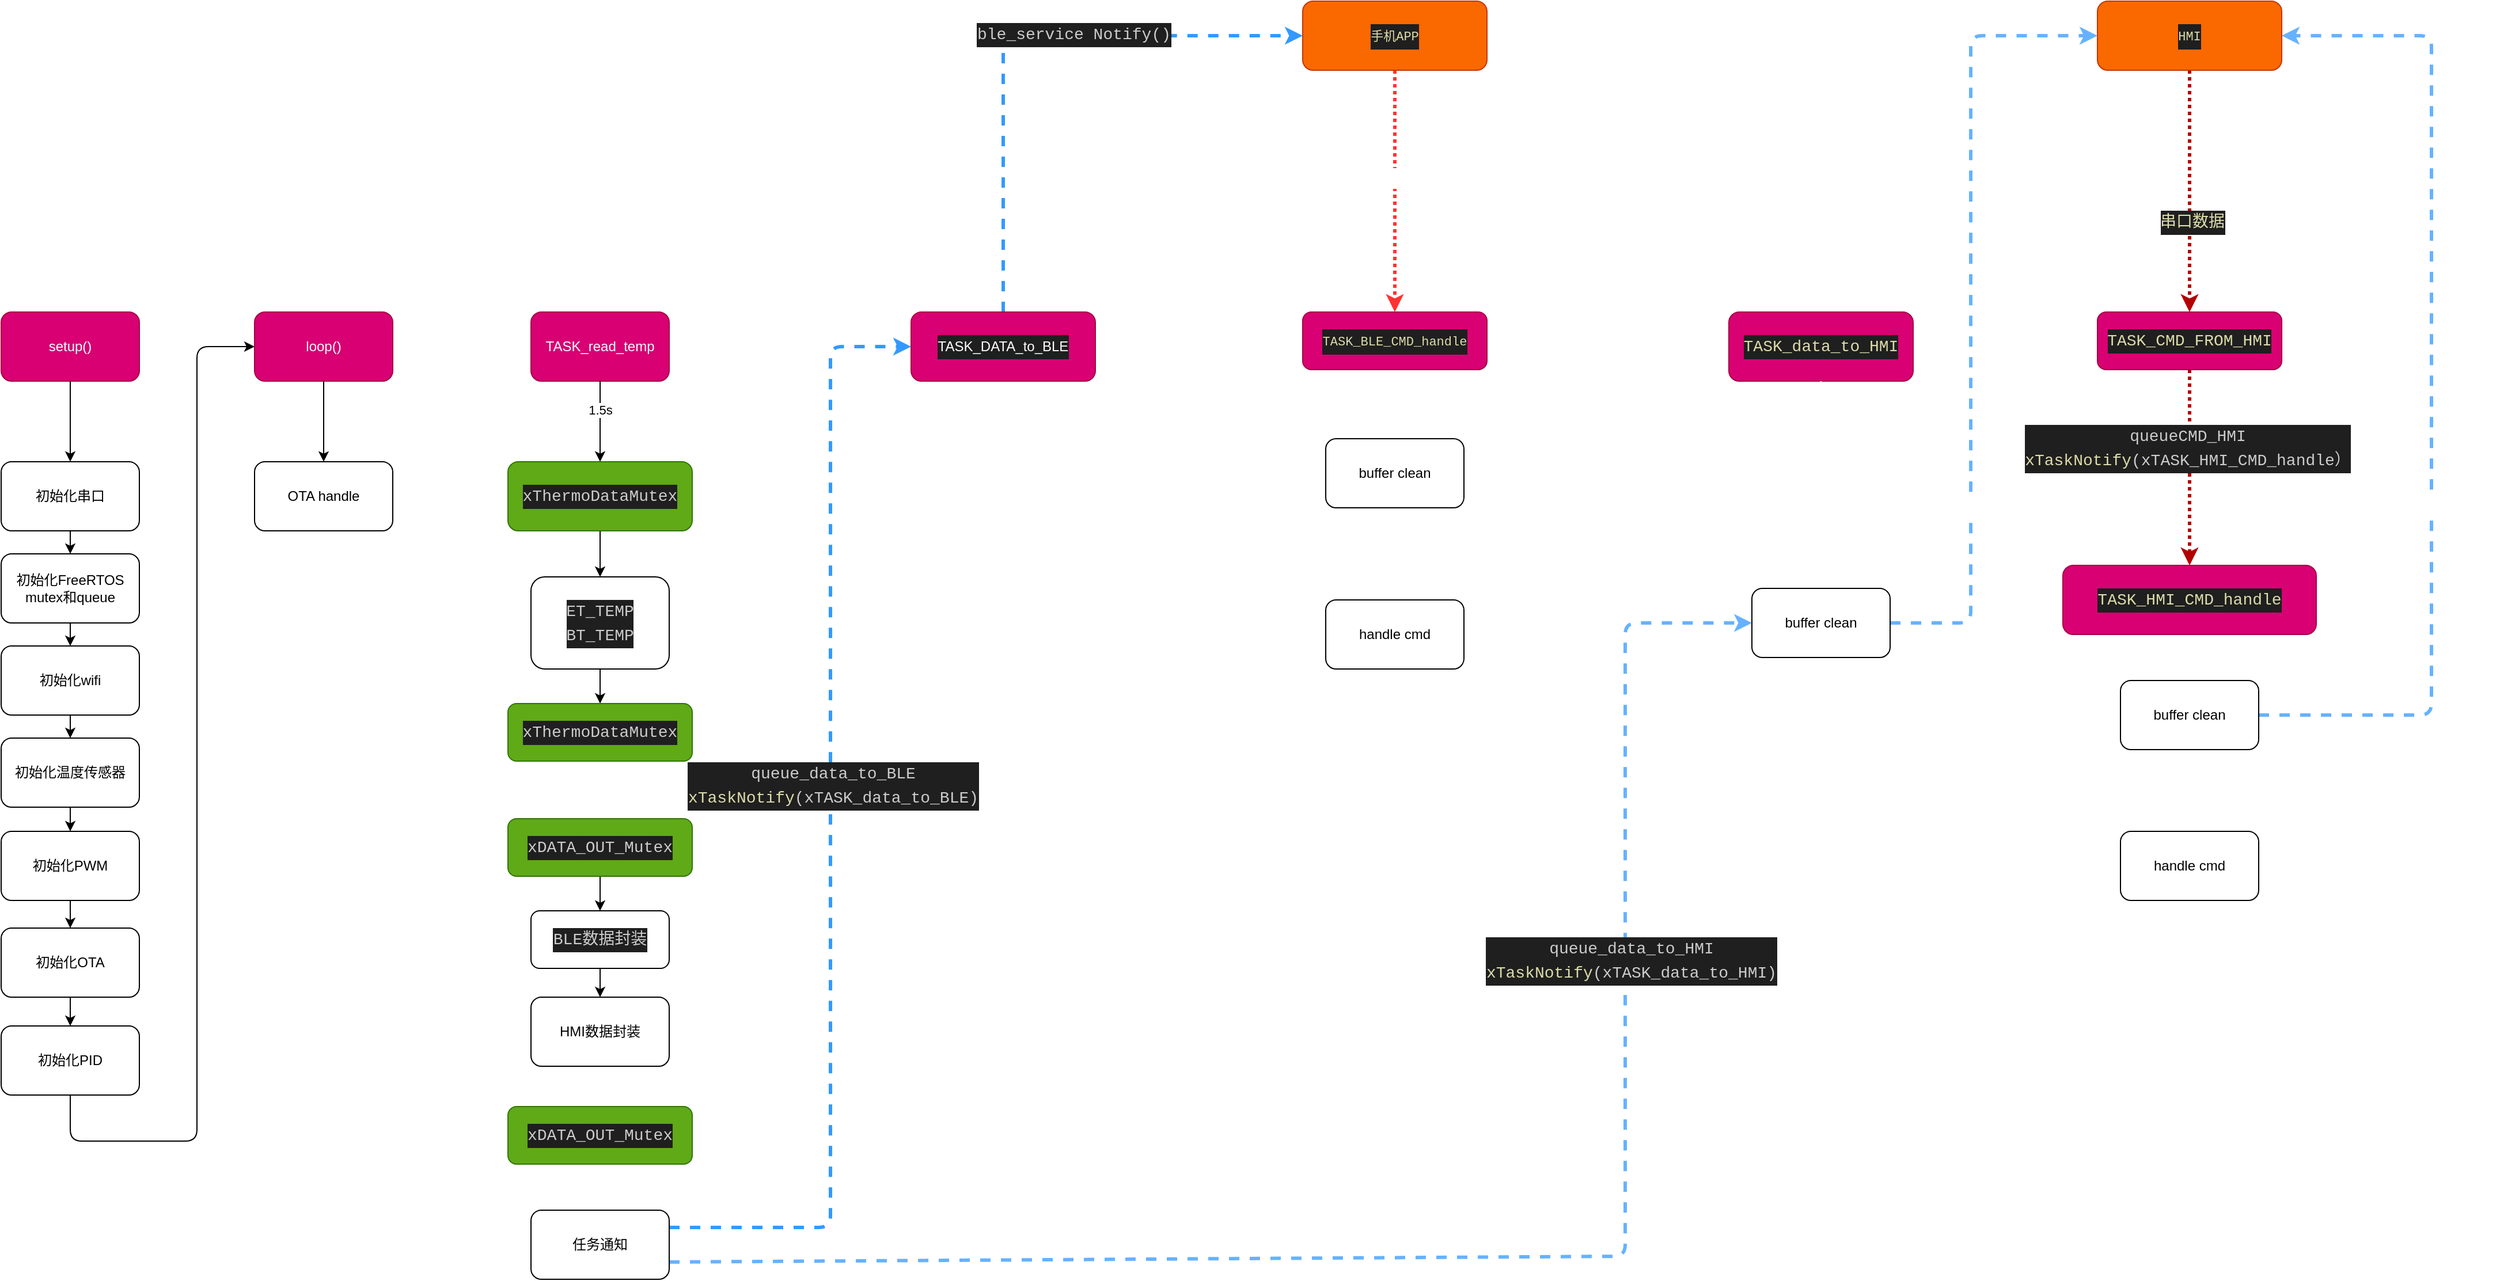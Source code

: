 <mxfile>
    <diagram id="BzFfho2s-DosaZCxsHBp" name="第 1 页">
        <mxGraphModel dx="3360" dy="2622" grid="1" gridSize="10" guides="1" tooltips="1" connect="1" arrows="1" fold="1" page="1" pageScale="1" pageWidth="827" pageHeight="1169" math="0" shadow="0">
            <root>
                <mxCell id="0"/>
                <mxCell id="1" parent="0"/>
                <mxCell id="4" style="edgeStyle=none;html=1;exitX=0.5;exitY=1;exitDx=0;exitDy=0;" parent="1" source="2" target="3" edge="1">
                    <mxGeometry relative="1" as="geometry"/>
                </mxCell>
                <mxCell id="5" value="1.5s" style="edgeLabel;html=1;align=center;verticalAlign=middle;resizable=0;points=[];" parent="4" vertex="1" connectable="0">
                    <mxGeometry x="-0.329" relative="1" as="geometry">
                        <mxPoint y="1" as="offset"/>
                    </mxGeometry>
                </mxCell>
                <mxCell id="2" value="TASK_read_temp" style="rounded=1;whiteSpace=wrap;html=1;fillColor=#d80073;fontColor=#ffffff;strokeColor=#A50040;" parent="1" vertex="1">
                    <mxGeometry x="270" y="130" width="120" height="60" as="geometry"/>
                </mxCell>
                <mxCell id="7" style="edgeStyle=none;html=1;exitX=0.5;exitY=1;exitDx=0;exitDy=0;entryX=0.5;entryY=0;entryDx=0;entryDy=0;" parent="1" source="3" target="8" edge="1">
                    <mxGeometry relative="1" as="geometry">
                        <mxPoint x="330" y="390" as="targetPoint"/>
                    </mxGeometry>
                </mxCell>
                <mxCell id="3" value="&lt;div style=&quot;color: rgb(204, 204, 204); background-color: rgb(31, 31, 31); font-family: Menlo, Menlo, Menlo, Menlo, Monaco, &amp;quot;Courier New&amp;quot;, monospace; font-size: 14px; line-height: 21px;&quot;&gt;xThermoDataMutex&lt;/div&gt;" style="whiteSpace=wrap;html=1;rounded=1;fillColor=#60a917;fontColor=#ffffff;strokeColor=#2D7600;" parent="1" vertex="1">
                    <mxGeometry x="250" y="260" width="160" height="60" as="geometry"/>
                </mxCell>
                <mxCell id="13" style="edgeStyle=none;html=1;exitX=0.5;exitY=1;exitDx=0;exitDy=0;" parent="1" source="8" target="12" edge="1">
                    <mxGeometry relative="1" as="geometry"/>
                </mxCell>
                <mxCell id="8" value="&lt;div style=&quot;color: rgb(204, 204, 204); background-color: rgb(31, 31, 31); font-family: Menlo, Menlo, Menlo, Menlo, Monaco, &amp;quot;Courier New&amp;quot;, monospace; font-size: 14px; line-height: 21px;&quot;&gt;ET_TEMP&lt;/div&gt;&lt;div style=&quot;color: rgb(204, 204, 204); background-color: rgb(31, 31, 31); font-family: Menlo, Menlo, Menlo, Menlo, Monaco, &amp;quot;Courier New&amp;quot;, monospace; font-size: 14px; line-height: 21px;&quot;&gt;&lt;div style=&quot;line-height: 21px;&quot;&gt;&lt;div style=&quot;line-height: 21px;&quot;&gt;BT_TEMP&lt;/div&gt;&lt;/div&gt;&lt;/div&gt;" style="rounded=1;whiteSpace=wrap;html=1;" parent="1" vertex="1">
                    <mxGeometry x="270" y="360" width="120" height="80" as="geometry"/>
                </mxCell>
                <mxCell id="74" style="edgeStyle=none;html=1;" edge="1" parent="1" target="73">
                    <mxGeometry relative="1" as="geometry">
                        <mxPoint x="330" y="620" as="sourcePoint"/>
                    </mxGeometry>
                </mxCell>
                <mxCell id="111" style="edgeStyle=none;html=1;exitX=0.5;exitY=1;exitDx=0;exitDy=0;strokeColor=#FFFFFF;strokeWidth=1;fontFamily=Helvetica;fontSize=15;fontColor=#FFFFFF;startSize=8;endSize=6;" edge="1" parent="1" source="12" target="110">
                    <mxGeometry relative="1" as="geometry"/>
                </mxCell>
                <mxCell id="12" value="&lt;div style=&quot;color: rgb(204, 204, 204); background-color: rgb(31, 31, 31); font-family: Menlo, Menlo, Menlo, Menlo, Monaco, &amp;quot;Courier New&amp;quot;, monospace; font-size: 14px; line-height: 21px;&quot;&gt;xThermoDataMutex&lt;/div&gt;" style="whiteSpace=wrap;html=1;rounded=1;fillColor=#60a917;fontColor=#ffffff;strokeColor=#2D7600;" parent="1" vertex="1">
                    <mxGeometry x="250" y="470" width="160" height="50" as="geometry"/>
                </mxCell>
                <mxCell id="18" style="edgeStyle=none;html=1;exitX=0.5;exitY=1;exitDx=0;exitDy=0;entryX=0.5;entryY=0;entryDx=0;entryDy=0;" parent="1" source="15" edge="1">
                    <mxGeometry relative="1" as="geometry">
                        <mxPoint x="90" y="260" as="targetPoint"/>
                    </mxGeometry>
                </mxCell>
                <mxCell id="15" value="loop()" style="rounded=1;whiteSpace=wrap;html=1;fillColor=#d80073;fontColor=#ffffff;strokeColor=#A50040;" parent="1" vertex="1">
                    <mxGeometry x="30" y="130" width="120" height="60" as="geometry"/>
                </mxCell>
                <mxCell id="57" style="edgeStyle=none;html=1;exitX=0.5;exitY=1;exitDx=0;exitDy=0;entryX=0.5;entryY=0;entryDx=0;entryDy=0;" parent="1" source="16" target="52" edge="1">
                    <mxGeometry relative="1" as="geometry"/>
                </mxCell>
                <mxCell id="16" value="setup()" style="rounded=1;whiteSpace=wrap;html=1;fillColor=#d80073;fontColor=#ffffff;strokeColor=#A50040;" parent="1" vertex="1">
                    <mxGeometry x="-190" y="130" width="120" height="60" as="geometry"/>
                </mxCell>
                <mxCell id="25" style="edgeStyle=none;html=1;exitX=0;exitY=0.5;exitDx=0;exitDy=0;entryX=0;entryY=0.5;entryDx=0;entryDy=0;" parent="1" source="23" edge="1">
                    <mxGeometry relative="1" as="geometry">
                        <Array as="points">
                            <mxPoint x="204" y="550"/>
                            <mxPoint x="204" y="425"/>
                        </Array>
                        <mxPoint x="274" y="425" as="targetPoint"/>
                    </mxGeometry>
                </mxCell>
                <mxCell id="59" style="edgeStyle=none;html=1;exitX=0.5;exitY=1;exitDx=0;exitDy=0;entryX=0.5;entryY=0;entryDx=0;entryDy=0;" parent="1" source="52" target="58" edge="1">
                    <mxGeometry relative="1" as="geometry"/>
                </mxCell>
                <mxCell id="52" value="初始化串口" style="whiteSpace=wrap;html=1;rounded=1;" parent="1" vertex="1">
                    <mxGeometry x="-190" y="260" width="120" height="60" as="geometry"/>
                </mxCell>
                <mxCell id="56" value="" style="edgeStyle=none;html=1;" parent="1" source="53" target="55" edge="1">
                    <mxGeometry relative="1" as="geometry"/>
                </mxCell>
                <mxCell id="53" value="初始化wifi" style="whiteSpace=wrap;html=1;rounded=1;" parent="1" vertex="1">
                    <mxGeometry x="-190" y="420" width="120" height="60" as="geometry"/>
                </mxCell>
                <mxCell id="62" value="" style="edgeStyle=none;html=1;" parent="1" source="55" target="61" edge="1">
                    <mxGeometry relative="1" as="geometry"/>
                </mxCell>
                <mxCell id="55" value="初始化温度传感器" style="whiteSpace=wrap;html=1;rounded=1;" parent="1" vertex="1">
                    <mxGeometry x="-190" y="500" width="120" height="60" as="geometry"/>
                </mxCell>
                <mxCell id="60" style="edgeStyle=none;html=1;exitX=0.5;exitY=1;exitDx=0;exitDy=0;" parent="1" source="58" target="53" edge="1">
                    <mxGeometry relative="1" as="geometry"/>
                </mxCell>
                <mxCell id="58" value="初始化FreeRTOS mutex和queue" style="rounded=1;whiteSpace=wrap;html=1;" parent="1" vertex="1">
                    <mxGeometry x="-190" y="340" width="120" height="60" as="geometry"/>
                </mxCell>
                <mxCell id="69" style="edgeStyle=none;html=1;exitX=0.5;exitY=1;exitDx=0;exitDy=0;entryX=0.5;entryY=0;entryDx=0;entryDy=0;" edge="1" parent="1" source="61" target="67">
                    <mxGeometry relative="1" as="geometry"/>
                </mxCell>
                <mxCell id="61" value="初始化PWM" style="whiteSpace=wrap;html=1;rounded=1;" parent="1" vertex="1">
                    <mxGeometry x="-190" y="581" width="120" height="60" as="geometry"/>
                </mxCell>
                <mxCell id="65" style="edgeStyle=none;html=1;entryX=0;entryY=0.5;entryDx=0;entryDy=0;exitX=0.5;exitY=1;exitDx=0;exitDy=0;" parent="1" source="70" target="15" edge="1">
                    <mxGeometry relative="1" as="geometry">
                        <Array as="points">
                            <mxPoint x="-130" y="850"/>
                            <mxPoint x="-20" y="850"/>
                            <mxPoint x="-20" y="780"/>
                            <mxPoint x="-20" y="160"/>
                        </Array>
                        <mxPoint x="-171" y="890" as="sourcePoint"/>
                    </mxGeometry>
                </mxCell>
                <mxCell id="71" style="edgeStyle=none;html=1;exitX=0.5;exitY=1;exitDx=0;exitDy=0;entryX=0.5;entryY=0;entryDx=0;entryDy=0;" edge="1" parent="1" source="67" target="70">
                    <mxGeometry relative="1" as="geometry"/>
                </mxCell>
                <mxCell id="67" value="初始化OTA" style="whiteSpace=wrap;html=1;rounded=1;" vertex="1" parent="1">
                    <mxGeometry x="-190" y="665" width="120" height="60" as="geometry"/>
                </mxCell>
                <mxCell id="70" value="初始化PID" style="whiteSpace=wrap;html=1;rounded=1;" vertex="1" parent="1">
                    <mxGeometry x="-190" y="750" width="120" height="60" as="geometry"/>
                </mxCell>
                <mxCell id="72" value="OTA handle" style="whiteSpace=wrap;html=1;rounded=1;" vertex="1" parent="1">
                    <mxGeometry x="30" y="260" width="120" height="60" as="geometry"/>
                </mxCell>
                <mxCell id="76" value="" style="edgeStyle=none;html=1;" edge="1" parent="1" source="73" target="75">
                    <mxGeometry relative="1" as="geometry"/>
                </mxCell>
                <mxCell id="87" style="edgeStyle=none;html=1;exitX=1;exitY=0.25;exitDx=0;exitDy=0;entryX=0;entryY=0.5;entryDx=0;entryDy=0;dashed=1;strokeWidth=3;fontFamily=Helvetica;fontSize=11;fontColor=#FFFFFF;startSize=8;endSize=6;strokeColor=#3399FF;" edge="1" parent="1" source="114" target="77">
                    <mxGeometry relative="1" as="geometry">
                        <Array as="points">
                            <mxPoint x="530" y="925"/>
                            <mxPoint x="530" y="160"/>
                        </Array>
                    </mxGeometry>
                </mxCell>
                <mxCell id="88" value="&lt;div style=&quot;color: rgb(204, 204, 204); background-color: rgb(31, 31, 31); font-family: consolas, Menlo, Monaco, &amp;quot;Courier New&amp;quot;, monospace; font-size: 14px; line-height: 21px;&quot;&gt;queue_data_to_BLE&lt;/div&gt;&lt;div style=&quot;color: rgb(204, 204, 204); background-color: rgb(31, 31, 31); font-family: consolas, Menlo, Monaco, &amp;quot;Courier New&amp;quot;, monospace; font-size: 14px; line-height: 21px;&quot;&gt;&lt;div style=&quot;line-height: 21px;&quot;&gt;&lt;span style=&quot;color: #dcdcaa;&quot;&gt;xTaskNotify&lt;/span&gt;(xTASK_data_to_BLE)&lt;/div&gt;&lt;/div&gt;" style="edgeLabel;html=1;align=center;verticalAlign=middle;resizable=0;points=[];fontSize=11;fontFamily=Helvetica;fontColor=#FFFFFF;" vertex="1" connectable="0" parent="87">
                    <mxGeometry x="0.076" y="-2" relative="1" as="geometry">
                        <mxPoint as="offset"/>
                    </mxGeometry>
                </mxCell>
                <mxCell id="73" value="&lt;div style=&quot;color: rgb(204, 204, 204); background-color: rgb(31, 31, 31); font-family: Menlo, Menlo, Menlo, Menlo, Monaco, &amp;quot;Courier New&amp;quot;, monospace; font-size: 14px; line-height: 21px;&quot;&gt;BLE数据封装&lt;/div&gt;" style="rounded=1;whiteSpace=wrap;html=1;" vertex="1" parent="1">
                    <mxGeometry x="270" y="650" width="120" height="50" as="geometry"/>
                </mxCell>
                <mxCell id="97" style="edgeStyle=none;html=1;exitX=1;exitY=0.75;exitDx=0;exitDy=0;entryX=0;entryY=0.5;entryDx=0;entryDy=0;strokeColor=#66B2FF;strokeWidth=3;fontFamily=Helvetica;fontSize=15;fontColor=#FFFFFF;startSize=8;endSize=6;dashed=1;" edge="1" parent="1" source="114" target="101">
                    <mxGeometry relative="1" as="geometry">
                        <Array as="points">
                            <mxPoint x="1220" y="950"/>
                            <mxPoint x="1220" y="400"/>
                        </Array>
                    </mxGeometry>
                </mxCell>
                <mxCell id="98" value="&lt;div style=&quot;color: rgb(204, 204, 204); background-color: rgb(31, 31, 31); font-family: consolas, Menlo, Monaco, &amp;quot;Courier New&amp;quot;, monospace; font-size: 14px; line-height: 21px;&quot;&gt;queue_data_to_HMI&lt;/div&gt;&lt;div style=&quot;color: rgb(204, 204, 204); background-color: rgb(31, 31, 31); font-family: consolas, Menlo, Monaco, &amp;quot;Courier New&amp;quot;, monospace; font-size: 14px; line-height: 21px;&quot;&gt;&lt;div style=&quot;line-height: 21px;&quot;&gt;&lt;span style=&quot;color: #dcdcaa;&quot;&gt;xTaskNotify&lt;/span&gt;(xTASK_data_to_HMI)&lt;/div&gt;&lt;/div&gt;" style="edgeLabel;html=1;align=center;verticalAlign=middle;resizable=0;points=[];fontSize=15;fontFamily=Helvetica;fontColor=#FFFFFF;" vertex="1" connectable="0" parent="97">
                    <mxGeometry x="0.46" y="-5" relative="1" as="geometry">
                        <mxPoint as="offset"/>
                    </mxGeometry>
                </mxCell>
                <mxCell id="113" style="edgeStyle=none;html=1;exitX=0.5;exitY=1;exitDx=0;exitDy=0;entryX=0.5;entryY=0;entryDx=0;entryDy=0;strokeColor=#FFFFFF;strokeWidth=1;fontFamily=Helvetica;fontSize=15;fontColor=#FFFFFF;startSize=8;endSize=6;" edge="1" parent="1" source="75" target="112">
                    <mxGeometry relative="1" as="geometry"/>
                </mxCell>
                <mxCell id="75" value="HMI数据封装" style="whiteSpace=wrap;html=1;rounded=1;" vertex="1" parent="1">
                    <mxGeometry x="270" y="725" width="120" height="60" as="geometry"/>
                </mxCell>
                <mxCell id="85" style="edgeStyle=none;html=1;exitX=0.5;exitY=0;exitDx=0;exitDy=0;entryX=0;entryY=0.5;entryDx=0;entryDy=0;fontFamily=Helvetica;fontSize=11;fontColor=#FFFFFF;dashed=1;endSize=6;startSize=8;strokeWidth=3;strokeColor=#3399FF;" edge="1" parent="1" source="77" target="80">
                    <mxGeometry relative="1" as="geometry">
                        <Array as="points">
                            <mxPoint x="680" y="-110"/>
                        </Array>
                    </mxGeometry>
                </mxCell>
                <mxCell id="86" value="&lt;div style=&quot;color: rgb(204, 204, 204); background-color: rgb(31, 31, 31); font-family: consolas, Menlo, Monaco, &amp;quot;Courier New&amp;quot;, monospace; font-size: 14px; line-height: 21px;&quot;&gt;ble_service Notify()&lt;/div&gt;" style="edgeLabel;html=1;align=center;verticalAlign=middle;resizable=0;points=[];fontSize=11;fontFamily=Helvetica;fontColor=#FFFFFF;" vertex="1" connectable="0" parent="85">
                    <mxGeometry x="0.204" y="1" relative="1" as="geometry">
                        <mxPoint as="offset"/>
                    </mxGeometry>
                </mxCell>
                <mxCell id="77" value="&lt;div style=&quot;background-color: rgb(31, 31, 31); line-height: 21px;&quot;&gt;&lt;font style=&quot;font-size: 12px;&quot;&gt;TASK_DATA_to_BLE&lt;/font&gt;&lt;/div&gt;" style="rounded=1;whiteSpace=wrap;html=1;fillColor=#d80073;fontColor=#ffffff;strokeColor=#A50040;" vertex="1" parent="1">
                    <mxGeometry x="600" y="130" width="160" height="60" as="geometry"/>
                </mxCell>
                <mxCell id="94" style="edgeStyle=none;html=1;exitX=0.5;exitY=1;exitDx=0;exitDy=0;entryX=0.5;entryY=0;entryDx=0;entryDy=0;strokeColor=#FFFFFF;strokeWidth=1;fontFamily=Helvetica;fontSize=15;fontColor=#FFFFFF;startSize=8;endSize=6;" edge="1" parent="1" source="79" target="92">
                    <mxGeometry relative="1" as="geometry"/>
                </mxCell>
                <mxCell id="79" value="&lt;div style=&quot;background-color: rgb(31, 31, 31); line-height: 21px;&quot;&gt;&lt;span style=&quot;color: rgb(220, 220, 170); font-family: consolas, Menlo, Monaco, &amp;quot;Courier New&amp;quot;, monospace; text-align: left; font-size: 11px;&quot;&gt;TASK_BLE_CMD_handle&lt;/span&gt;&lt;br&gt;&lt;/div&gt;" style="rounded=1;whiteSpace=wrap;html=1;fillColor=#d80073;fontColor=#ffffff;strokeColor=#A50040;" vertex="1" parent="1">
                    <mxGeometry x="940" y="130" width="160" height="50" as="geometry"/>
                </mxCell>
                <mxCell id="89" style="edgeStyle=none;html=1;exitX=0.5;exitY=1;exitDx=0;exitDy=0;dashed=1;strokeWidth=3;fontFamily=Helvetica;fontSize=11;fontColor=#FFFFFF;startSize=8;endSize=6;dashPattern=1 1;strokeColor=#FF3333;" edge="1" parent="1" source="80" target="79">
                    <mxGeometry relative="1" as="geometry"/>
                </mxCell>
                <mxCell id="91" value="&lt;font style=&quot;font-size: 15px;&quot;&gt;ble_service getValue()&lt;/font&gt;" style="edgeLabel;html=1;align=center;verticalAlign=middle;resizable=0;points=[];fontSize=11;fontFamily=Helvetica;fontColor=#FFFFFF;" vertex="1" connectable="0" parent="89">
                    <mxGeometry x="-0.114" y="2" relative="1" as="geometry">
                        <mxPoint as="offset"/>
                    </mxGeometry>
                </mxCell>
                <mxCell id="80" value="&lt;div style=&quot;background-color: rgb(31, 31, 31); line-height: 21px;&quot;&gt;&lt;span style=&quot;color: rgb(220, 220, 170); font-family: consolas, Menlo, Monaco, &amp;quot;Courier New&amp;quot;, monospace; text-align: left; font-size: 11px;&quot;&gt;手机APP&lt;/span&gt;&lt;br&gt;&lt;/div&gt;" style="rounded=1;whiteSpace=wrap;html=1;fillColor=#fa6800;fontColor=#000000;strokeColor=#C73500;" vertex="1" parent="1">
                    <mxGeometry x="940" y="-140" width="160" height="60" as="geometry"/>
                </mxCell>
                <mxCell id="81" value="&lt;meta charset=&quot;utf-8&quot;&gt;&lt;div style=&quot;color: rgb(204, 204, 204); background-color: rgb(31, 31, 31); font-family: consolas, Menlo, Monaco, &amp;quot;Courier New&amp;quot;, monospace; font-weight: normal; font-size: 14px; line-height: 21px;&quot;&gt;&lt;div&gt;&lt;span style=&quot;color: #dcdcaa;&quot;&gt;TASK_data_to_HMI&lt;/span&gt;&lt;/div&gt;&lt;/div&gt;" style="rounded=1;whiteSpace=wrap;html=1;fillColor=#d80073;fontColor=#ffffff;strokeColor=#A50040;" vertex="1" parent="1">
                    <mxGeometry x="1310" y="130" width="160" height="60" as="geometry"/>
                </mxCell>
                <mxCell id="120" style="edgeStyle=none;html=1;exitX=0.5;exitY=1;exitDx=0;exitDy=0;strokeColor=#B20000;strokeWidth=3;fontFamily=Helvetica;fontSize=15;fontColor=#FFFFFF;startSize=8;endSize=6;fillColor=#e51400;dashed=1;dashPattern=1 1;" edge="1" parent="1" source="82" target="83">
                    <mxGeometry relative="1" as="geometry"/>
                </mxCell>
                <mxCell id="121" value="&lt;div style=&quot;color: rgb(204, 204, 204); background-color: rgb(31, 31, 31); font-family: consolas, Menlo, Monaco, &amp;quot;Courier New&amp;quot;, monospace; font-size: 14px; line-height: 21px;&quot;&gt;queueCMD_HMI&lt;/div&gt;&lt;div style=&quot;color: rgb(204, 204, 204); background-color: rgb(31, 31, 31); font-family: consolas, Menlo, Monaco, &amp;quot;Courier New&amp;quot;, monospace; font-size: 14px; line-height: 21px;&quot;&gt;&lt;div style=&quot;line-height: 21px;&quot;&gt;&lt;span style=&quot;color: #dcdcaa;&quot;&gt;xTaskNotify&lt;/span&gt;(xTASK_HMI_CMD_handle）&lt;/div&gt;&lt;/div&gt;" style="edgeLabel;html=1;align=center;verticalAlign=middle;resizable=0;points=[];fontSize=15;fontFamily=Helvetica;fontColor=#FFFFFF;" vertex="1" connectable="0" parent="120">
                    <mxGeometry x="-0.203" y="-2" relative="1" as="geometry">
                        <mxPoint as="offset"/>
                    </mxGeometry>
                </mxCell>
                <mxCell id="82" value="&lt;div style=&quot;color: rgb(204, 204, 204); background-color: rgb(31, 31, 31); font-family: consolas, Menlo, Monaco, &amp;quot;Courier New&amp;quot;, monospace; font-weight: normal; font-size: 14px; line-height: 21px;&quot;&gt;&lt;div style=&quot;line-height: 21px;&quot;&gt;&lt;span style=&quot;color: #dcdcaa;&quot;&gt;TASK_CMD_FROM_HMI&lt;/span&gt;&lt;/div&gt;&lt;/div&gt;" style="rounded=1;whiteSpace=wrap;html=1;fillColor=#d80073;fontColor=#ffffff;strokeColor=#A50040;" vertex="1" parent="1">
                    <mxGeometry x="1630" y="130" width="160" height="50" as="geometry"/>
                </mxCell>
                <mxCell id="123" style="edgeStyle=none;html=1;exitX=0.5;exitY=1;exitDx=0;exitDy=0;entryX=0.5;entryY=0;entryDx=0;entryDy=0;strokeColor=#FFFFFF;strokeWidth=1;fontFamily=Helvetica;fontSize=15;fontColor=#FFFFFF;startSize=8;endSize=6;" edge="1" parent="1" source="83" target="122">
                    <mxGeometry relative="1" as="geometry"/>
                </mxCell>
                <mxCell id="124" value="初始化握手" style="edgeLabel;html=1;align=center;verticalAlign=middle;resizable=0;points=[];fontSize=15;fontFamily=Helvetica;fontColor=#FFFFFF;" vertex="1" connectable="0" parent="123">
                    <mxGeometry x="-0.185" y="-2" relative="1" as="geometry">
                        <mxPoint as="offset"/>
                    </mxGeometry>
                </mxCell>
                <mxCell id="83" value="&lt;div style=&quot;color: rgb(204, 204, 204); background-color: rgb(31, 31, 31); font-family: consolas, Menlo, Monaco, &amp;quot;Courier New&amp;quot;, monospace; font-weight: normal; font-size: 14px; line-height: 21px;&quot;&gt;&lt;div style=&quot;line-height: 21px;&quot;&gt;&lt;span style=&quot;color: #dcdcaa;&quot;&gt;TASK_HMI_CMD_handle&lt;/span&gt;&lt;/div&gt;&lt;/div&gt;" style="rounded=1;whiteSpace=wrap;html=1;fillColor=#d80073;fontColor=#ffffff;strokeColor=#A50040;" vertex="1" parent="1">
                    <mxGeometry x="1600" y="350" width="220" height="60" as="geometry"/>
                </mxCell>
                <mxCell id="116" style="edgeStyle=none;html=1;exitX=0.5;exitY=1;exitDx=0;exitDy=0;entryX=0.5;entryY=0;entryDx=0;entryDy=0;strokeColor=#B20000;strokeWidth=3;fontFamily=Helvetica;fontSize=15;fontColor=#FFFFFF;startSize=8;endSize=6;fillColor=#e51400;dashed=1;dashPattern=1 1;" edge="1" parent="1" source="84" target="82">
                    <mxGeometry relative="1" as="geometry">
                        <Array as="points"/>
                    </mxGeometry>
                </mxCell>
                <mxCell id="117" value="&lt;div style=&quot;color: rgb(204, 204, 204); background-color: rgb(31, 31, 31); font-family: consolas, Menlo, Monaco, &amp;quot;Courier New&amp;quot;, monospace; font-size: 14px; line-height: 21px;&quot;&gt;&lt;span style=&quot;color: #dcdcaa;&quot;&gt;串口数据&lt;/span&gt;&lt;/div&gt;" style="edgeLabel;html=1;align=center;verticalAlign=middle;resizable=0;points=[];fontSize=15;fontFamily=Helvetica;fontColor=#FFFFFF;" vertex="1" connectable="0" parent="116">
                    <mxGeometry x="0.259" y="2" relative="1" as="geometry">
                        <mxPoint as="offset"/>
                    </mxGeometry>
                </mxCell>
                <mxCell id="84" value="&lt;div style=&quot;background-color: rgb(31, 31, 31); line-height: 21px;&quot;&gt;&lt;span style=&quot;color: rgb(220, 220, 170); font-family: consolas, Menlo, Monaco, &amp;quot;Courier New&amp;quot;, monospace; text-align: left; font-size: 11px;&quot;&gt;HMI&lt;/span&gt;&lt;/div&gt;" style="rounded=1;whiteSpace=wrap;html=1;fillColor=#fa6800;fontColor=#000000;strokeColor=#C73500;" vertex="1" parent="1">
                    <mxGeometry x="1630" y="-140" width="160" height="60" as="geometry"/>
                </mxCell>
                <mxCell id="96" value="" style="edgeStyle=none;html=1;strokeColor=#FFFFFF;strokeWidth=1;fontFamily=Helvetica;fontSize=15;fontColor=#FFFFFF;startSize=8;endSize=6;" edge="1" parent="1" source="92" target="95">
                    <mxGeometry relative="1" as="geometry"/>
                </mxCell>
                <mxCell id="92" value="buffer clean" style="whiteSpace=wrap;html=1;rounded=1;" vertex="1" parent="1">
                    <mxGeometry x="960" y="240" width="120" height="60" as="geometry"/>
                </mxCell>
                <mxCell id="95" value="handle cmd" style="whiteSpace=wrap;html=1;rounded=1;" vertex="1" parent="1">
                    <mxGeometry x="960" y="380" width="120" height="60" as="geometry"/>
                </mxCell>
                <mxCell id="103" style="edgeStyle=none;html=1;strokeColor=#FFFFFF;strokeWidth=1;fontFamily=Helvetica;fontSize=15;fontColor=#FFFFFF;startSize=8;endSize=6;" edge="1" parent="1" source="81" target="101">
                    <mxGeometry relative="1" as="geometry">
                        <mxPoint x="1390" y="300" as="sourcePoint"/>
                    </mxGeometry>
                </mxCell>
                <mxCell id="108" value="握手成功后" style="edgeLabel;html=1;align=center;verticalAlign=middle;resizable=0;points=[];fontSize=15;fontFamily=Helvetica;fontColor=#FFFFFF;" vertex="1" connectable="0" parent="103">
                    <mxGeometry x="-0.114" y="-1" relative="1" as="geometry">
                        <mxPoint as="offset"/>
                    </mxGeometry>
                </mxCell>
                <mxCell id="104" style="edgeStyle=none;html=1;exitX=1;exitY=0.5;exitDx=0;exitDy=0;entryX=1;entryY=0.5;entryDx=0;entryDy=0;dashed=1;strokeColor=#66B2FF;strokeWidth=3;fontFamily=Helvetica;fontSize=15;fontColor=#FFFFFF;startSize=8;endSize=6;" edge="1" parent="1" source="122" target="84">
                    <mxGeometry relative="1" as="geometry">
                        <mxPoint x="1450" y="270" as="sourcePoint"/>
                        <Array as="points">
                            <mxPoint x="1920" y="480"/>
                            <mxPoint x="1920" y="170"/>
                            <mxPoint x="1920" y="-110"/>
                        </Array>
                    </mxGeometry>
                </mxCell>
                <mxCell id="107" value="初始化和HMI握手" style="edgeLabel;html=1;align=center;verticalAlign=middle;resizable=0;points=[];fontSize=15;fontFamily=Helvetica;fontColor=#FFFFFF;" vertex="1" connectable="0" parent="104">
                    <mxGeometry x="-0.229" y="1" relative="1" as="geometry">
                        <mxPoint as="offset"/>
                    </mxGeometry>
                </mxCell>
                <mxCell id="105" style="edgeStyle=none;html=1;exitX=1;exitY=0.5;exitDx=0;exitDy=0;dashed=1;strokeColor=#66B2FF;strokeWidth=3;fontFamily=Helvetica;fontSize=15;fontColor=#FFFFFF;startSize=8;endSize=6;" edge="1" parent="1" source="101">
                    <mxGeometry relative="1" as="geometry">
                        <mxPoint x="1630" y="-110" as="targetPoint"/>
                        <Array as="points">
                            <mxPoint x="1520" y="400"/>
                            <mxPoint x="1520" y="-110"/>
                        </Array>
                    </mxGeometry>
                </mxCell>
                <mxCell id="109" value="温度数据和控制" style="edgeLabel;html=1;align=center;verticalAlign=middle;resizable=0;points=[];fontSize=15;fontFamily=Helvetica;fontColor=#FFFFFF;" vertex="1" connectable="0" parent="105">
                    <mxGeometry x="-0.508" y="-2" relative="1" as="geometry">
                        <mxPoint as="offset"/>
                    </mxGeometry>
                </mxCell>
                <mxCell id="101" value="buffer clean" style="whiteSpace=wrap;html=1;rounded=1;" vertex="1" parent="1">
                    <mxGeometry x="1330" y="370" width="120" height="60" as="geometry"/>
                </mxCell>
                <mxCell id="110" value="&lt;div style=&quot;color: rgb(204, 204, 204); background-color: rgb(31, 31, 31); font-family: Menlo, Menlo, Menlo, Menlo, Monaco, &amp;quot;Courier New&amp;quot;, monospace; font-size: 14px; line-height: 21px;&quot;&gt;&lt;div style=&quot;font-family: consolas, Menlo, Monaco, &amp;quot;Courier New&amp;quot;, monospace; line-height: 21px;&quot;&gt;xDATA_OUT_Mutex&lt;/div&gt;&lt;/div&gt;" style="whiteSpace=wrap;html=1;rounded=1;fillColor=#60a917;fontColor=#ffffff;strokeColor=#2D7600;" vertex="1" parent="1">
                    <mxGeometry x="250" y="570" width="160" height="50" as="geometry"/>
                </mxCell>
                <mxCell id="115" style="edgeStyle=none;html=1;exitX=0.5;exitY=1;exitDx=0;exitDy=0;entryX=0.5;entryY=0;entryDx=0;entryDy=0;strokeColor=#FFFFFF;strokeWidth=1;fontFamily=Helvetica;fontSize=15;fontColor=#FFFFFF;startSize=8;endSize=6;" edge="1" parent="1" source="112" target="114">
                    <mxGeometry relative="1" as="geometry"/>
                </mxCell>
                <mxCell id="112" value="&lt;div style=&quot;color: rgb(204, 204, 204); background-color: rgb(31, 31, 31); font-family: Menlo, Menlo, Menlo, Menlo, Monaco, &amp;quot;Courier New&amp;quot;, monospace; font-size: 14px; line-height: 21px;&quot;&gt;&lt;div style=&quot;font-family: consolas, Menlo, Monaco, &amp;quot;Courier New&amp;quot;, monospace; line-height: 21px;&quot;&gt;xDATA_OUT_Mutex&lt;/div&gt;&lt;/div&gt;" style="whiteSpace=wrap;html=1;rounded=1;fillColor=#60a917;fontColor=#ffffff;strokeColor=#2D7600;" vertex="1" parent="1">
                    <mxGeometry x="250" y="820" width="160" height="50" as="geometry"/>
                </mxCell>
                <mxCell id="114" value="任务通知" style="whiteSpace=wrap;html=1;rounded=1;" vertex="1" parent="1">
                    <mxGeometry x="270" y="910" width="120" height="60" as="geometry"/>
                </mxCell>
                <mxCell id="126" value="" style="edgeStyle=none;html=1;strokeColor=#FFFFFF;strokeWidth=1;fontFamily=Helvetica;fontSize=15;fontColor=#FFFFFF;startSize=8;endSize=6;" edge="1" parent="1" source="122" target="125">
                    <mxGeometry relative="1" as="geometry"/>
                </mxCell>
                <mxCell id="122" value="buffer clean" style="whiteSpace=wrap;html=1;rounded=1;" vertex="1" parent="1">
                    <mxGeometry x="1650" y="450" width="120" height="60" as="geometry"/>
                </mxCell>
                <mxCell id="125" value="handle cmd" style="whiteSpace=wrap;html=1;rounded=1;" vertex="1" parent="1">
                    <mxGeometry x="1650" y="581" width="120" height="60" as="geometry"/>
                </mxCell>
            </root>
        </mxGraphModel>
    </diagram>
</mxfile>